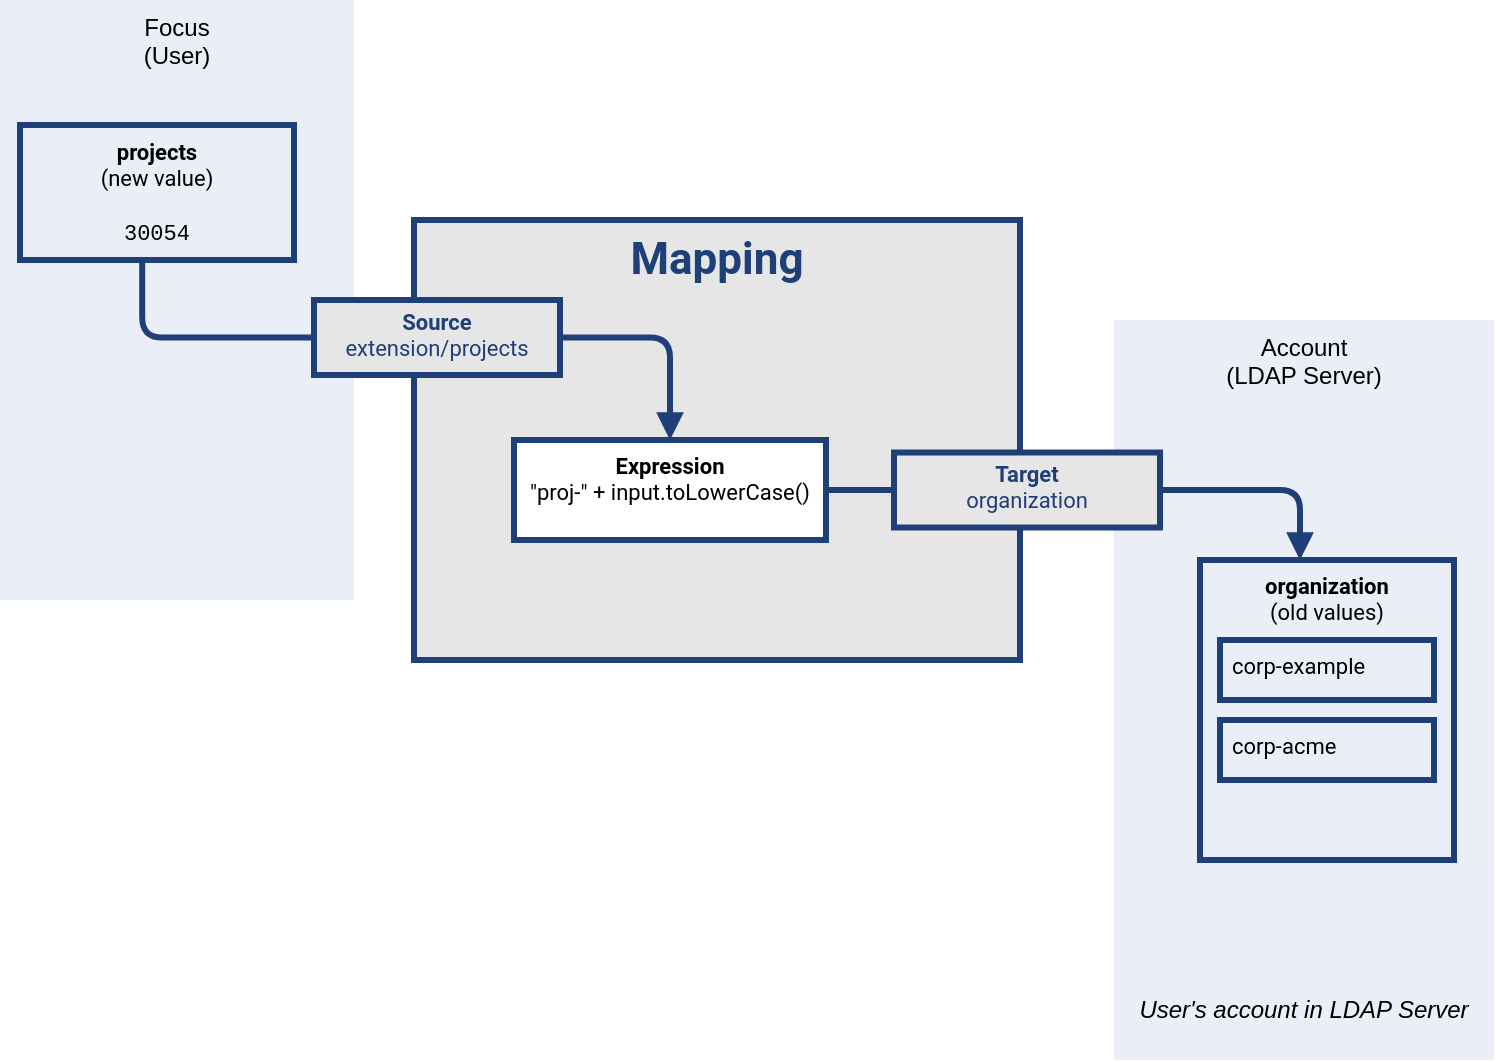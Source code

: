 <mxfile version="15.8.7" type="device" pages="4"><diagram id="LAI3oV1pym8gafn0couf" name="Page-1"><mxGraphModel dx="1356" dy="878" grid="1" gridSize="10" guides="1" tooltips="1" connect="1" arrows="1" fold="1" page="1" pageScale="1" pageWidth="827" pageHeight="1169" math="0" shadow="0"><root><mxCell id="0"/><mxCell id="1" parent="0"/><mxCell id="jD2ioqMdRHcqtq_YlgqR-1" value="Account&lt;br&gt;(LDAP Server)" style="rounded=0;whiteSpace=wrap;html=1;strokeWidth=2;perimeterSpacing=0;glass=0;strokeColor=none;fillColor=#EAEFF7;verticalAlign=top;" parent="1" vertex="1"><mxGeometry x="580" y="180" width="190" height="370" as="geometry"/></mxCell><mxCell id="jD2ioqMdRHcqtq_YlgqR-2" value="Focus&lt;br&gt;(User)" style="rounded=0;whiteSpace=wrap;html=1;strokeWidth=2;perimeterSpacing=0;glass=0;strokeColor=none;fillColor=#EAEFF7;verticalAlign=top;" parent="1" vertex="1"><mxGeometry x="23" y="20" width="177" height="300" as="geometry"/></mxCell><mxCell id="jD2ioqMdRHcqtq_YlgqR-3" value="&lt;font color=&quot;#1e3f78&quot; style=&quot;font-size: 22px&quot;&gt;Mapping&lt;/font&gt;" style="rounded=0;whiteSpace=wrap;html=1;strokeWidth=3;perimeterSpacing=0;glass=0;strokeColor=#1E3F78;fontFamily=Roboto;fontSource=https%3A%2F%2Ffonts.googleapis.com%2Fcss%3Ffamily%3DRoboto;fontColor=#FFFFFF;fontSize=11;fontStyle=1;spacing=2;verticalAlign=top;fillColor=#E6E6E6;" parent="1" vertex="1"><mxGeometry x="230" y="130" width="303" height="220" as="geometry"/></mxCell><mxCell id="jD2ioqMdRHcqtq_YlgqR-4" value="Expression&lt;br&gt;&lt;span style=&quot;font-weight: 400&quot;&gt;&quot;proj-&quot; + input.toLowerCase()&lt;/span&gt;" style="rounded=0;whiteSpace=wrap;html=1;strokeWidth=3;perimeterSpacing=0;glass=0;fontFamily=Roboto;fontSource=https%3A%2F%2Ffonts.googleapis.com%2Fcss%3Ffamily%3DRoboto;fontSize=11;fontStyle=1;spacing=2;strokeColor=#1E3F78;verticalAlign=top;" parent="1" vertex="1"><mxGeometry x="280" y="240" width="156" height="50" as="geometry"/></mxCell><mxCell id="jD2ioqMdRHcqtq_YlgqR-5" value="" style="edgeStyle=elbowEdgeStyle;elbow=horizontal;endArrow=block;html=1;fontFamily=Roboto;fontSource=https%3A%2F%2Ffonts.googleapis.com%2Fcss2%3Ffamily%3DRoboto%3Aital%2Cwght%401%2C300%26display%3Dswapp;fontSize=9;fontColor=#FFFFFF;strokeColor=#1E3F78;strokeWidth=3;endFill=1;exitX=1;exitY=0.5;exitDx=0;exitDy=0;entryX=0.5;entryY=0;entryDx=0;entryDy=0;" parent="1" source="jD2ioqMdRHcqtq_YlgqR-6" target="jD2ioqMdRHcqtq_YlgqR-4" edge="1"><mxGeometry width="50" height="50" relative="1" as="geometry"><mxPoint x="371" y="495.25" as="sourcePoint"/><mxPoint x="449.5" y="330.0" as="targetPoint"/><Array as="points"><mxPoint x="358" y="220"/></Array></mxGeometry></mxCell><mxCell id="jD2ioqMdRHcqtq_YlgqR-6" value="&lt;font color=&quot;#1e3f78&quot;&gt;Source&lt;br&gt;&lt;span style=&quot;font-weight: 400&quot;&gt;extension/projects&lt;/span&gt;&lt;br&gt;&lt;/font&gt;" style="rounded=0;whiteSpace=wrap;html=1;strokeWidth=3;perimeterSpacing=0;glass=0;strokeColor=#1E3F78;fontFamily=Roboto;fontSource=https%3A%2F%2Ffonts.googleapis.com%2Fcss%3Ffamily%3DRoboto;fontColor=#FFFFFF;fontSize=11;fontStyle=1;spacing=0;verticalAlign=top;fillColor=#E6E6E6;" parent="1" vertex="1"><mxGeometry x="180" y="170" width="123" height="37.5" as="geometry"/></mxCell><mxCell id="jD2ioqMdRHcqtq_YlgqR-8" value="&lt;font color=&quot;#1e3f78&quot;&gt;Target&lt;br&gt;&lt;span style=&quot;font-weight: 400&quot;&gt;organization&lt;/span&gt;&lt;br&gt;&lt;/font&gt;" style="rounded=0;whiteSpace=wrap;html=1;strokeWidth=3;perimeterSpacing=0;glass=0;strokeColor=#1E3F78;fontFamily=Roboto;fontSource=https%3A%2F%2Ffonts.googleapis.com%2Fcss%3Ffamily%3DRoboto;fontColor=#FFFFFF;fontSize=11;fontStyle=1;spacing=0;verticalAlign=top;fillColor=#E6E6E6;" parent="1" vertex="1"><mxGeometry x="470" y="246.25" width="133" height="37.5" as="geometry"/></mxCell><mxCell id="jD2ioqMdRHcqtq_YlgqR-9" value="" style="endArrow=none;html=1;strokeWidth=3;strokeColor=#1E3F78;rounded=0;fontFamily=Courier New;fontSize=14;fontColor=#000000;exitX=0;exitY=0.5;exitDx=0;exitDy=0;entryX=1;entryY=0.5;entryDx=0;entryDy=0;edgeStyle=elbowEdgeStyle;elbow=vertical;endSize=6;jumpSize=6;" parent="1" source="jD2ioqMdRHcqtq_YlgqR-8" target="jD2ioqMdRHcqtq_YlgqR-4" edge="1"><mxGeometry width="50" height="50" relative="1" as="geometry"><mxPoint x="323" y="267.5" as="sourcePoint"/><mxPoint x="513.0" y="252.5" as="targetPoint"/></mxGeometry></mxCell><mxCell id="jD2ioqMdRHcqtq_YlgqR-10" value="" style="endArrow=none;html=1;strokeWidth=3;strokeColor=#1E3F78;rounded=1;fontFamily=Roboto;fontSource=https%3A%2F%2Ffonts.googleapis.com%2Fcss%3Ffamily%3DRoboto;fontSize=11;fontColor=#000000;endSize=6;elbow=vertical;jumpSize=6;entryX=0;entryY=0.5;entryDx=0;entryDy=0;exitX=0.446;exitY=0.998;exitDx=0;exitDy=0;exitPerimeter=0;edgeStyle=orthogonalEdgeStyle;" parent="1" source="jD2ioqMdRHcqtq_YlgqR-17" target="jD2ioqMdRHcqtq_YlgqR-6" edge="1"><mxGeometry width="50" height="50" relative="1" as="geometry"><mxPoint x="63" y="189" as="sourcePoint"/><mxPoint x="513" y="360" as="targetPoint"/></mxGeometry></mxCell><mxCell id="jD2ioqMdRHcqtq_YlgqR-11" value="" style="edgeStyle=elbowEdgeStyle;elbow=vertical;endArrow=block;html=1;fontFamily=Roboto;fontSource=https%3A%2F%2Ffonts.googleapis.com%2Fcss2%3Ffamily%3DRoboto%3Aital%2Cwght%401%2C300%26display%3Dswapp;fontSize=9;fontColor=#FFFFFF;strokeColor=#1E3F78;strokeWidth=3;endFill=1;rounded=1;endSize=6;jumpSize=6;exitX=1;exitY=0.5;exitDx=0;exitDy=0;" parent="1" source="jD2ioqMdRHcqtq_YlgqR-8" target="jD2ioqMdRHcqtq_YlgqR-12" edge="1"><mxGeometry width="50" height="50" relative="1" as="geometry"><mxPoint x="725" y="262.5" as="sourcePoint"/><mxPoint x="725" y="265" as="targetPoint"/><Array as="points"><mxPoint x="673" y="265"/></Array></mxGeometry></mxCell><mxCell id="jD2ioqMdRHcqtq_YlgqR-12" value="organization&lt;br&gt;&lt;span style=&quot;font-weight: normal&quot;&gt;(old values)&lt;/span&gt;" style="rounded=0;whiteSpace=wrap;html=1;strokeWidth=3;perimeterSpacing=0;glass=0;fontFamily=Roboto;fontSource=https%3A%2F%2Ffonts.googleapis.com%2Fcss%3Ffamily%3DRoboto;fontSize=11;fontStyle=1;spacing=2;strokeColor=#1E3F78;verticalAlign=top;fillColor=#EAEFF7;" parent="1" vertex="1"><mxGeometry x="623" y="300" width="127" height="150" as="geometry"/></mxCell><mxCell id="jD2ioqMdRHcqtq_YlgqR-13" value="&lt;i&gt;User's account in LDAP Server&lt;/i&gt;" style="text;html=1;strokeColor=none;fillColor=none;align=center;verticalAlign=middle;whiteSpace=wrap;rounded=0;" parent="1" vertex="1"><mxGeometry x="590" y="510" width="170" height="30" as="geometry"/></mxCell><mxCell id="jD2ioqMdRHcqtq_YlgqR-14" value="&lt;div&gt;&lt;span style=&quot;font-weight: 400&quot;&gt;corp-example&lt;/span&gt;&lt;br&gt;&lt;/div&gt;" style="rounded=0;whiteSpace=wrap;html=1;strokeWidth=3;perimeterSpacing=0;glass=0;fontFamily=Roboto;fontSource=https%3A%2F%2Ffonts.googleapis.com%2Fcss%3Ffamily%3DRoboto;fontSize=11;fontStyle=1;spacing=2;strokeColor=#1E3F78;verticalAlign=top;fillColor=#EAEFF7;align=left;spacingLeft=4;" parent="1" vertex="1"><mxGeometry x="633" y="340" width="107" height="30" as="geometry"/></mxCell><mxCell id="jD2ioqMdRHcqtq_YlgqR-17" value="projects&lt;br&gt;&lt;span style=&quot;font-weight: normal&quot;&gt;(new value)&lt;br&gt;&lt;br&gt;&lt;/span&gt;&lt;span style=&quot;font-weight: normal&quot;&gt;&lt;font face=&quot;Courier New&quot;&gt;30054&lt;/font&gt;&lt;br&gt;&lt;/span&gt;" style="rounded=0;whiteSpace=wrap;html=1;strokeWidth=3;perimeterSpacing=0;glass=0;fontFamily=Roboto;fontSource=https%3A%2F%2Ffonts.googleapis.com%2Fcss%3Ffamily%3DRoboto;fontSize=11;fontStyle=1;spacing=2;strokeColor=#1E3F78;verticalAlign=top;fillColor=#EAEFF7;" parent="1" vertex="1"><mxGeometry x="33" y="82.5" width="137" height="67.5" as="geometry"/></mxCell><mxCell id="COUfs4zwJHk2EWp2qZ3p-1" value="&lt;div&gt;&lt;span style=&quot;font-weight: 400&quot;&gt;corp-acme&lt;/span&gt;&lt;br&gt;&lt;/div&gt;" style="rounded=0;whiteSpace=wrap;html=1;strokeWidth=3;perimeterSpacing=0;glass=0;fontFamily=Roboto;fontSource=https%3A%2F%2Ffonts.googleapis.com%2Fcss%3Ffamily%3DRoboto;fontSize=11;fontStyle=1;spacing=2;strokeColor=#1E3F78;verticalAlign=top;fillColor=#EAEFF7;align=left;spacingLeft=4;" vertex="1" parent="1"><mxGeometry x="633" y="380" width="107" height="30" as="geometry"/></mxCell></root></mxGraphModel></diagram><diagram id="g1T0D24_jya48UA5TT0H" name="Page-2"><mxGraphModel dx="775" dy="502" grid="1" gridSize="10" guides="1" tooltips="1" connect="1" arrows="1" fold="1" page="1" pageScale="1" pageWidth="827" pageHeight="1169" math="0" shadow="0"><root><mxCell id="RSPG9wa595xy3ZuxtiM9-0"/><mxCell id="RSPG9wa595xy3ZuxtiM9-1" parent="RSPG9wa595xy3ZuxtiM9-0"/><mxCell id="dZfOndk1gBTzhxzctHPN-0" value="Focus&lt;br&gt;(User)" style="rounded=0;whiteSpace=wrap;html=1;strokeWidth=2;perimeterSpacing=0;glass=0;strokeColor=none;fillColor=#EAEFF7;verticalAlign=top;" vertex="1" parent="RSPG9wa595xy3ZuxtiM9-1"><mxGeometry x="553" y="180" width="250" height="290" as="geometry"/></mxCell><mxCell id="dZfOndk1gBTzhxzctHPN-1" value="Projection&lt;br&gt;(Account)" style="rounded=0;whiteSpace=wrap;html=1;strokeWidth=2;perimeterSpacing=0;glass=0;strokeColor=none;fillColor=#EAEFF7;verticalAlign=top;" vertex="1" parent="RSPG9wa595xy3ZuxtiM9-1"><mxGeometry x="23" y="20" width="100" height="300" as="geometry"/></mxCell><mxCell id="dZfOndk1gBTzhxzctHPN-2" value="&lt;font color=&quot;#1e3f78&quot; style=&quot;font-size: 22px&quot;&gt;Mapping&lt;/font&gt;" style="rounded=0;whiteSpace=wrap;html=1;strokeWidth=3;perimeterSpacing=0;glass=0;strokeColor=#1E3F78;fontFamily=Roboto;fontSource=https%3A%2F%2Ffonts.googleapis.com%2Fcss%3Ffamily%3DRoboto;fontColor=#FFFFFF;fontSize=11;fontStyle=1;spacing=2;verticalAlign=top;fillColor=#E6E6E6;" vertex="1" parent="RSPG9wa595xy3ZuxtiM9-1"><mxGeometry x="143" y="130" width="390" height="220" as="geometry"/></mxCell><mxCell id="dZfOndk1gBTzhxzctHPN-3" value="Expression&lt;br&gt;&lt;span style=&quot;font-weight: normal&quot;&gt;assignmentTargetSearch&lt;/span&gt;" style="rounded=0;whiteSpace=wrap;html=1;strokeWidth=3;perimeterSpacing=0;glass=0;fontFamily=Roboto;fontSource=https%3A%2F%2Ffonts.googleapis.com%2Fcss%3Ffamily%3DRoboto;fontSize=11;fontStyle=1;spacing=2;strokeColor=#1E3F78;verticalAlign=top;" vertex="1" parent="RSPG9wa595xy3ZuxtiM9-1"><mxGeometry x="173" y="240" width="156" height="50" as="geometry"/></mxCell><mxCell id="dZfOndk1gBTzhxzctHPN-4" value="" style="edgeStyle=elbowEdgeStyle;elbow=horizontal;endArrow=block;html=1;fontFamily=Roboto;fontSource=https%3A%2F%2Ffonts.googleapis.com%2Fcss2%3Ffamily%3DRoboto%3Aital%2Cwght%401%2C300%26display%3Dswapp;fontSize=9;fontColor=#FFFFFF;strokeColor=#1E3F78;strokeWidth=3;endFill=1;exitX=1;exitY=0.5;exitDx=0;exitDy=0;" edge="1" parent="RSPG9wa595xy3ZuxtiM9-1" source="dZfOndk1gBTzhxzctHPN-5" target="dZfOndk1gBTzhxzctHPN-3"><mxGeometry width="50" height="50" relative="1" as="geometry"><mxPoint x="371" y="495.25" as="sourcePoint"/><mxPoint x="449.5" y="330.0" as="targetPoint"/><Array as="points"><mxPoint x="256" y="220"/></Array></mxGeometry></mxCell><mxCell id="dZfOndk1gBTzhxzctHPN-5" value="&lt;font color=&quot;#1e3f78&quot;&gt;Source&lt;br&gt;&lt;span style=&quot;font-weight: 400&quot;&gt;attributes/jobCode&lt;/span&gt;&lt;br&gt;&lt;/font&gt;" style="rounded=0;whiteSpace=wrap;html=1;strokeWidth=3;perimeterSpacing=0;glass=0;strokeColor=#1E3F78;fontFamily=Roboto;fontSource=https%3A%2F%2Ffonts.googleapis.com%2Fcss%3Ffamily%3DRoboto;fontColor=#FFFFFF;fontSize=11;fontStyle=1;spacing=0;verticalAlign=top;fillColor=#E6E6E6;" vertex="1" parent="RSPG9wa595xy3ZuxtiM9-1"><mxGeometry x="97" y="170" width="120" height="37.5" as="geometry"/></mxCell><mxCell id="dZfOndk1gBTzhxzctHPN-6" value="&lt;font color=&quot;#1e3f78&quot;&gt;&lt;span style=&quot;font-weight: 400&quot;&gt;range&lt;/span&gt;&lt;/font&gt;" style="rounded=1;whiteSpace=wrap;html=1;strokeWidth=3;perimeterSpacing=0;glass=0;strokeColor=#1E3F78;fontFamily=Roboto;fontSource=https%3A%2F%2Ffonts.googleapis.com%2Fcss%3Ffamily%3DRoboto;fontColor=#FFFFFF;fontSize=11;fontStyle=1;spacing=2;verticalAlign=bottom;fillColor=#E6E6E6;dashed=1;dashPattern=1 1;arcSize=9;" vertex="1" parent="RSPG9wa595xy3ZuxtiM9-1"><mxGeometry x="430" y="230" width="153" height="100" as="geometry"/></mxCell><mxCell id="dZfOndk1gBTzhxzctHPN-7" value="&lt;font color=&quot;#1e3f78&quot;&gt;Target&lt;br&gt;&lt;span style=&quot;font-weight: 400&quot;&gt;assignment&lt;/span&gt;&lt;br&gt;&lt;/font&gt;" style="rounded=0;whiteSpace=wrap;html=1;strokeWidth=3;perimeterSpacing=0;glass=0;strokeColor=#1E3F78;fontFamily=Roboto;fontSource=https%3A%2F%2Ffonts.googleapis.com%2Fcss%3Ffamily%3DRoboto;fontColor=#FFFFFF;fontSize=11;fontStyle=1;spacing=0;verticalAlign=top;fillColor=#E6E6E6;" vertex="1" parent="RSPG9wa595xy3ZuxtiM9-1"><mxGeometry x="410" y="246.25" width="193" height="37.5" as="geometry"/></mxCell><mxCell id="dZfOndk1gBTzhxzctHPN-8" value="" style="endArrow=none;html=1;strokeWidth=3;strokeColor=#1E3F78;rounded=0;fontFamily=Courier New;fontSize=14;fontColor=#000000;exitX=0;exitY=0.5;exitDx=0;exitDy=0;entryX=1;entryY=0.5;entryDx=0;entryDy=0;edgeStyle=elbowEdgeStyle;elbow=vertical;endSize=6;jumpSize=6;" edge="1" parent="RSPG9wa595xy3ZuxtiM9-1" source="dZfOndk1gBTzhxzctHPN-7" target="dZfOndk1gBTzhxzctHPN-3"><mxGeometry width="50" height="50" relative="1" as="geometry"><mxPoint x="323" y="267.5" as="sourcePoint"/><mxPoint x="513.0" y="252.5" as="targetPoint"/></mxGeometry></mxCell><mxCell id="dZfOndk1gBTzhxzctHPN-9" value="" style="endArrow=none;html=1;strokeWidth=3;strokeColor=#1E3F78;rounded=1;fontFamily=Roboto;fontSource=https%3A%2F%2Ffonts.googleapis.com%2Fcss%3Ffamily%3DRoboto;fontSize=11;fontColor=#000000;endSize=6;elbow=vertical;jumpSize=6;entryX=0;entryY=0.5;entryDx=0;entryDy=0;exitX=0.446;exitY=0.998;exitDx=0;exitDy=0;exitPerimeter=0;edgeStyle=orthogonalEdgeStyle;" edge="1" parent="RSPG9wa595xy3ZuxtiM9-1" source="dZfOndk1gBTzhxzctHPN-16" target="dZfOndk1gBTzhxzctHPN-5"><mxGeometry width="50" height="50" relative="1" as="geometry"><mxPoint x="63" y="189" as="sourcePoint"/><mxPoint x="513" y="360" as="targetPoint"/></mxGeometry></mxCell><mxCell id="dZfOndk1gBTzhxzctHPN-10" value="" style="edgeStyle=elbowEdgeStyle;elbow=vertical;endArrow=block;html=1;fontFamily=Roboto;fontSource=https%3A%2F%2Ffonts.googleapis.com%2Fcss2%3Ffamily%3DRoboto%3Aital%2Cwght%401%2C300%26display%3Dswapp;fontSize=9;fontColor=#FFFFFF;strokeColor=#1E3F78;strokeWidth=3;endFill=1;rounded=1;endSize=6;jumpSize=6;exitX=1;exitY=0.5;exitDx=0;exitDy=0;" edge="1" parent="RSPG9wa595xy3ZuxtiM9-1" source="dZfOndk1gBTzhxzctHPN-7" target="dZfOndk1gBTzhxzctHPN-11"><mxGeometry width="50" height="50" relative="1" as="geometry"><mxPoint x="725" y="262.5" as="sourcePoint"/><mxPoint x="725" y="265" as="targetPoint"/><Array as="points"><mxPoint x="673" y="265"/></Array></mxGeometry></mxCell><mxCell id="dZfOndk1gBTzhxzctHPN-11" value="assignment&lt;br&gt;&lt;span style=&quot;font-weight: normal&quot;&gt;(old values)&lt;/span&gt;" style="rounded=0;whiteSpace=wrap;html=1;strokeWidth=3;perimeterSpacing=0;glass=0;fontFamily=Roboto;fontSource=https%3A%2F%2Ffonts.googleapis.com%2Fcss%3Ffamily%3DRoboto;fontSize=11;fontStyle=1;spacing=2;strokeColor=#1E3F78;verticalAlign=top;fillColor=#EAEFF7;" vertex="1" parent="RSPG9wa595xy3ZuxtiM9-1"><mxGeometry x="623" y="300" width="160" height="150" as="geometry"/></mxCell><mxCell id="dZfOndk1gBTzhxzctHPN-12" value="&lt;i&gt;User's record in HR system&lt;/i&gt;" style="text;html=1;strokeColor=none;fillColor=none;align=center;verticalAlign=middle;whiteSpace=wrap;rounded=0;" vertex="1" parent="RSPG9wa595xy3ZuxtiM9-1"><mxGeometry x="30.5" y="270" width="85" height="40" as="geometry"/></mxCell><mxCell id="dZfOndk1gBTzhxzctHPN-13" value="&lt;div&gt;&lt;span style=&quot;font-weight: 400&quot;&gt;target = Sales Assistant&lt;/span&gt;&lt;/div&gt;&lt;span style=&quot;font-weight: 400&quot;&gt;&lt;div&gt;&lt;span&gt;subtype = HR&lt;/span&gt;&lt;/div&gt;&lt;/span&gt;" style="rounded=0;whiteSpace=wrap;html=1;strokeWidth=3;perimeterSpacing=0;glass=0;fontFamily=Roboto;fontSource=https%3A%2F%2Ffonts.googleapis.com%2Fcss%3Ffamily%3DRoboto;fontSize=11;fontStyle=1;spacing=2;strokeColor=#1E3F78;verticalAlign=top;fillColor=#EAEFF7;align=left;spacingLeft=4;" vertex="1" parent="RSPG9wa595xy3ZuxtiM9-1"><mxGeometry x="633" y="340" width="140" height="40" as="geometry"/></mxCell><mxCell id="dZfOndk1gBTzhxzctHPN-14" value="&lt;div&gt;&lt;span style=&quot;font-weight: 400&quot;&gt;target = Business Analyst&lt;/span&gt;&lt;/div&gt;&lt;span style=&quot;font-weight: 400&quot;&gt;&lt;div&gt;&lt;span&gt;subtype = manual&lt;/span&gt;&lt;/div&gt;&lt;/span&gt;" style="rounded=0;whiteSpace=wrap;html=1;strokeWidth=3;perimeterSpacing=0;glass=0;fontFamily=Roboto;fontSource=https%3A%2F%2Ffonts.googleapis.com%2Fcss%3Ffamily%3DRoboto;fontSize=11;fontStyle=1;spacing=2;strokeColor=#1E3F78;verticalAlign=top;fillColor=#EAEFF7;align=left;spacingLeft=4;" vertex="1" parent="RSPG9wa595xy3ZuxtiM9-1"><mxGeometry x="633" y="390" width="140" height="40" as="geometry"/></mxCell><mxCell id="dZfOndk1gBTzhxzctHPN-15" value="&lt;span style=&quot;font-size: 11px&quot;&gt;subtype == &quot;HR&quot;&lt;/span&gt;" style="rounded=0;whiteSpace=wrap;html=1;dashed=1;dashPattern=1 1;fontFamily=Courier New;fontSize=14;fillColor=none;strokeColor=none;" vertex="1" parent="RSPG9wa595xy3ZuxtiM9-1"><mxGeometry x="454.5" y="290" width="104" height="20" as="geometry"/></mxCell><mxCell id="dZfOndk1gBTzhxzctHPN-16" value="jobCode&lt;br&gt;&lt;span style=&quot;font-weight: normal&quot;&gt;(new value)&lt;br&gt;&lt;br&gt;&lt;/span&gt;&lt;span style=&quot;font-weight: normal&quot;&gt;&lt;font face=&quot;Courier New&quot;&gt;30054&lt;/font&gt;&lt;br&gt;&lt;/span&gt;" style="rounded=0;whiteSpace=wrap;html=1;strokeWidth=3;perimeterSpacing=0;glass=0;fontFamily=Roboto;fontSource=https%3A%2F%2Ffonts.googleapis.com%2Fcss%3Ffamily%3DRoboto;fontSize=11;fontStyle=1;spacing=2;strokeColor=#1E3F78;verticalAlign=top;fillColor=#EAEFF7;" vertex="1" parent="RSPG9wa595xy3ZuxtiM9-1"><mxGeometry x="33" y="82.5" width="80" height="67.5" as="geometry"/></mxCell><mxCell id="dZfOndk1gBTzhxzctHPN-17" value="&lt;div style=&quot;text-align: left&quot;&gt;&lt;span&gt;target = Sales Manager&lt;/span&gt;&lt;/div&gt;&lt;div style=&quot;text-align: left&quot;&gt;&lt;span&gt;subtype = HR&lt;/span&gt;&lt;/div&gt;" style="shape=callout;whiteSpace=wrap;html=1;perimeter=calloutPerimeter;dashed=1;dashPattern=1 1;fillColor=#EAEFF7;position2=0.5;" vertex="1" parent="RSPG9wa595xy3ZuxtiM9-1"><mxGeometry x="280" y="180" width="140" height="80" as="geometry"/></mxCell></root></mxGraphModel></diagram><diagram id="3mbcp3HhzcRKiReU3a5F" name="Page-3"><mxGraphModel dx="775" dy="502" grid="1" gridSize="10" guides="1" tooltips="1" connect="1" arrows="1" fold="1" page="1" pageScale="1" pageWidth="827" pageHeight="1169" math="0" shadow="0"><root><mxCell id="ySLwrjB3KSGay8Jf8EG9-0"/><mxCell id="ySLwrjB3KSGay8Jf8EG9-1" parent="ySLwrjB3KSGay8Jf8EG9-0"/><mxCell id="d-OcIaRrGaaAXY9kXtw5-0" value="Focus&lt;br&gt;(User)" style="rounded=0;whiteSpace=wrap;html=1;strokeWidth=2;perimeterSpacing=0;glass=0;strokeColor=none;fillColor=#EAEFF7;verticalAlign=top;" vertex="1" parent="ySLwrjB3KSGay8Jf8EG9-1"><mxGeometry x="553" y="40" width="250" height="430" as="geometry"/></mxCell><mxCell id="d-OcIaRrGaaAXY9kXtw5-1" value="Projection&lt;br&gt;(Account)" style="rounded=0;whiteSpace=wrap;html=1;strokeWidth=2;perimeterSpacing=0;glass=0;strokeColor=none;fillColor=#EAEFF7;verticalAlign=top;" vertex="1" parent="ySLwrjB3KSGay8Jf8EG9-1"><mxGeometry x="23" y="20" width="100" height="300" as="geometry"/></mxCell><mxCell id="d-OcIaRrGaaAXY9kXtw5-2" value="&lt;font color=&quot;#1e3f78&quot; style=&quot;font-size: 22px&quot;&gt;Mapping&lt;/font&gt;" style="rounded=0;whiteSpace=wrap;html=1;strokeWidth=3;perimeterSpacing=0;glass=0;strokeColor=#1E3F78;fontFamily=Roboto;fontSource=https%3A%2F%2Ffonts.googleapis.com%2Fcss%3Ffamily%3DRoboto;fontColor=#FFFFFF;fontSize=11;fontStyle=1;spacing=2;verticalAlign=top;fillColor=#E6E6E6;" vertex="1" parent="ySLwrjB3KSGay8Jf8EG9-1"><mxGeometry x="143" y="130" width="390" height="220" as="geometry"/></mxCell><mxCell id="d-OcIaRrGaaAXY9kXtw5-3" value="Expression&lt;br&gt;&lt;span style=&quot;font-weight: normal&quot;&gt;assignmentTargetSearch&lt;/span&gt;" style="rounded=0;whiteSpace=wrap;html=1;strokeWidth=3;perimeterSpacing=0;glass=0;fontFamily=Roboto;fontSource=https%3A%2F%2Ffonts.googleapis.com%2Fcss%3Ffamily%3DRoboto;fontSize=11;fontStyle=1;spacing=2;strokeColor=#1E3F78;verticalAlign=top;" vertex="1" parent="ySLwrjB3KSGay8Jf8EG9-1"><mxGeometry x="173" y="240" width="156" height="50" as="geometry"/></mxCell><mxCell id="d-OcIaRrGaaAXY9kXtw5-4" value="" style="edgeStyle=elbowEdgeStyle;elbow=horizontal;endArrow=block;html=1;fontFamily=Roboto;fontSource=https%3A%2F%2Ffonts.googleapis.com%2Fcss2%3Ffamily%3DRoboto%3Aital%2Cwght%401%2C300%26display%3Dswapp;fontSize=9;fontColor=#FFFFFF;strokeColor=#1E3F78;strokeWidth=3;endFill=1;exitX=1;exitY=0.5;exitDx=0;exitDy=0;" edge="1" parent="ySLwrjB3KSGay8Jf8EG9-1" source="d-OcIaRrGaaAXY9kXtw5-5" target="d-OcIaRrGaaAXY9kXtw5-3"><mxGeometry width="50" height="50" relative="1" as="geometry"><mxPoint x="371" y="495.25" as="sourcePoint"/><mxPoint x="449.5" y="330.0" as="targetPoint"/><Array as="points"><mxPoint x="256" y="220"/></Array></mxGeometry></mxCell><mxCell id="d-OcIaRrGaaAXY9kXtw5-5" value="&lt;font color=&quot;#1e3f78&quot;&gt;Source&lt;br&gt;&lt;span style=&quot;font-weight: 400&quot;&gt;attributes/jobCode&lt;/span&gt;&lt;br&gt;&lt;/font&gt;" style="rounded=0;whiteSpace=wrap;html=1;strokeWidth=3;perimeterSpacing=0;glass=0;strokeColor=#1E3F78;fontFamily=Roboto;fontSource=https%3A%2F%2Ffonts.googleapis.com%2Fcss%3Ffamily%3DRoboto;fontColor=#FFFFFF;fontSize=11;fontStyle=1;spacing=0;verticalAlign=top;fillColor=#E6E6E6;" vertex="1" parent="ySLwrjB3KSGay8Jf8EG9-1"><mxGeometry x="97" y="170" width="120" height="37.5" as="geometry"/></mxCell><mxCell id="d-OcIaRrGaaAXY9kXtw5-6" value="&lt;font color=&quot;#1e3f78&quot;&gt;&lt;span style=&quot;font-weight: 400&quot;&gt;range&lt;/span&gt;&lt;/font&gt;" style="rounded=1;whiteSpace=wrap;html=1;strokeWidth=3;perimeterSpacing=0;glass=0;strokeColor=#1E3F78;fontFamily=Roboto;fontSource=https%3A%2F%2Ffonts.googleapis.com%2Fcss%3Ffamily%3DRoboto;fontColor=#FFFFFF;fontSize=11;fontStyle=1;spacing=2;verticalAlign=bottom;fillColor=#E6E6E6;dashed=1;dashPattern=1 1;arcSize=9;" vertex="1" parent="ySLwrjB3KSGay8Jf8EG9-1"><mxGeometry x="430" y="230" width="153" height="100" as="geometry"/></mxCell><mxCell id="d-OcIaRrGaaAXY9kXtw5-7" value="&lt;font color=&quot;#1e3f78&quot;&gt;Target&lt;br&gt;&lt;span style=&quot;font-weight: 400&quot;&gt;assignment&lt;/span&gt;&lt;br&gt;&lt;/font&gt;" style="rounded=0;whiteSpace=wrap;html=1;strokeWidth=3;perimeterSpacing=0;glass=0;strokeColor=#1E3F78;fontFamily=Roboto;fontSource=https%3A%2F%2Ffonts.googleapis.com%2Fcss%3Ffamily%3DRoboto;fontColor=#FFFFFF;fontSize=11;fontStyle=1;spacing=0;verticalAlign=top;fillColor=#E6E6E6;" vertex="1" parent="ySLwrjB3KSGay8Jf8EG9-1"><mxGeometry x="410" y="246.25" width="193" height="37.5" as="geometry"/></mxCell><mxCell id="d-OcIaRrGaaAXY9kXtw5-8" value="" style="endArrow=none;html=1;strokeWidth=3;strokeColor=#1E3F78;rounded=0;fontFamily=Courier New;fontSize=14;fontColor=#000000;exitX=0;exitY=0.5;exitDx=0;exitDy=0;entryX=1;entryY=0.5;entryDx=0;entryDy=0;edgeStyle=elbowEdgeStyle;elbow=vertical;endSize=6;jumpSize=6;" edge="1" parent="ySLwrjB3KSGay8Jf8EG9-1" source="d-OcIaRrGaaAXY9kXtw5-7" target="d-OcIaRrGaaAXY9kXtw5-3"><mxGeometry width="50" height="50" relative="1" as="geometry"><mxPoint x="323" y="267.5" as="sourcePoint"/><mxPoint x="513.0" y="252.5" as="targetPoint"/></mxGeometry></mxCell><mxCell id="d-OcIaRrGaaAXY9kXtw5-9" value="" style="endArrow=none;html=1;strokeWidth=3;strokeColor=#1E3F78;rounded=1;fontFamily=Roboto;fontSource=https%3A%2F%2Ffonts.googleapis.com%2Fcss%3Ffamily%3DRoboto;fontSize=11;fontColor=#000000;endSize=6;elbow=vertical;jumpSize=6;entryX=0;entryY=0.5;entryDx=0;entryDy=0;exitX=0.446;exitY=0.998;exitDx=0;exitDy=0;exitPerimeter=0;edgeStyle=orthogonalEdgeStyle;" edge="1" parent="ySLwrjB3KSGay8Jf8EG9-1" source="d-OcIaRrGaaAXY9kXtw5-16" target="d-OcIaRrGaaAXY9kXtw5-5"><mxGeometry width="50" height="50" relative="1" as="geometry"><mxPoint x="63" y="189" as="sourcePoint"/><mxPoint x="513" y="360" as="targetPoint"/></mxGeometry></mxCell><mxCell id="d-OcIaRrGaaAXY9kXtw5-10" value="" style="edgeStyle=elbowEdgeStyle;elbow=vertical;endArrow=block;html=1;fontFamily=Roboto;fontSource=https%3A%2F%2Ffonts.googleapis.com%2Fcss2%3Ffamily%3DRoboto%3Aital%2Cwght%401%2C300%26display%3Dswapp;fontSize=9;fontColor=#FFFFFF;strokeColor=#1E3F78;strokeWidth=3;endFill=1;rounded=1;endSize=6;jumpSize=6;exitX=1;exitY=0.5;exitDx=0;exitDy=0;" edge="1" parent="ySLwrjB3KSGay8Jf8EG9-1" source="d-OcIaRrGaaAXY9kXtw5-7" target="d-OcIaRrGaaAXY9kXtw5-11"><mxGeometry width="50" height="50" relative="1" as="geometry"><mxPoint x="725" y="262.5" as="sourcePoint"/><mxPoint x="725" y="265" as="targetPoint"/><Array as="points"><mxPoint x="673" y="265"/></Array></mxGeometry></mxCell><mxCell id="d-OcIaRrGaaAXY9kXtw5-11" value="assignment&lt;br&gt;&lt;span style=&quot;font-weight: normal&quot;&gt;(old values)&lt;/span&gt;" style="rounded=0;whiteSpace=wrap;html=1;strokeWidth=3;perimeterSpacing=0;glass=0;fontFamily=Roboto;fontSource=https%3A%2F%2Ffonts.googleapis.com%2Fcss%3Ffamily%3DRoboto;fontSize=11;fontStyle=1;spacing=2;strokeColor=#1E3F78;verticalAlign=top;fillColor=#EAEFF7;" vertex="1" parent="ySLwrjB3KSGay8Jf8EG9-1"><mxGeometry x="623" y="300" width="160" height="150" as="geometry"/></mxCell><mxCell id="d-OcIaRrGaaAXY9kXtw5-12" value="&lt;i&gt;User's record in HR system&lt;/i&gt;" style="text;html=1;strokeColor=none;fillColor=none;align=center;verticalAlign=middle;whiteSpace=wrap;rounded=0;" vertex="1" parent="ySLwrjB3KSGay8Jf8EG9-1"><mxGeometry x="30.5" y="270" width="85" height="40" as="geometry"/></mxCell><mxCell id="d-OcIaRrGaaAXY9kXtw5-13" value="&lt;div&gt;&lt;span style=&quot;font-weight: 400&quot;&gt;target = Sales Assistant&lt;/span&gt;&lt;/div&gt;&lt;span style=&quot;font-weight: 400&quot;&gt;&lt;div&gt;&lt;span&gt;subtype = HR&lt;/span&gt;&lt;/div&gt;&lt;/span&gt;" style="rounded=0;whiteSpace=wrap;html=1;strokeWidth=3;perimeterSpacing=0;glass=0;fontFamily=Roboto;fontSource=https%3A%2F%2Ffonts.googleapis.com%2Fcss%3Ffamily%3DRoboto;fontSize=11;fontStyle=1;spacing=2;strokeColor=#1E3F78;verticalAlign=top;fillColor=#EAEFF7;align=left;spacingLeft=4;" vertex="1" parent="ySLwrjB3KSGay8Jf8EG9-1"><mxGeometry x="633" y="340" width="140" height="40" as="geometry"/></mxCell><mxCell id="d-OcIaRrGaaAXY9kXtw5-14" value="&lt;div&gt;&lt;span style=&quot;font-weight: 400&quot;&gt;target = Business Analyst&lt;/span&gt;&lt;/div&gt;&lt;span style=&quot;font-weight: 400&quot;&gt;&lt;div&gt;&lt;span&gt;subtype = manual&lt;/span&gt;&lt;/div&gt;&lt;/span&gt;" style="rounded=0;whiteSpace=wrap;html=1;strokeWidth=3;perimeterSpacing=0;glass=0;fontFamily=Roboto;fontSource=https%3A%2F%2Ffonts.googleapis.com%2Fcss%3Ffamily%3DRoboto;fontSize=11;fontStyle=1;spacing=2;strokeColor=#1E3F78;verticalAlign=top;fillColor=#EAEFF7;align=left;spacingLeft=4;" vertex="1" parent="ySLwrjB3KSGay8Jf8EG9-1"><mxGeometry x="633" y="390" width="140" height="40" as="geometry"/></mxCell><mxCell id="d-OcIaRrGaaAXY9kXtw5-15" value="&lt;span style=&quot;font-size: 11px&quot;&gt;subtype == &quot;HR&quot;&lt;/span&gt;" style="rounded=0;whiteSpace=wrap;html=1;dashed=1;dashPattern=1 1;fontFamily=Courier New;fontSize=14;fillColor=none;strokeColor=none;" vertex="1" parent="ySLwrjB3KSGay8Jf8EG9-1"><mxGeometry x="454.5" y="290" width="104" height="20" as="geometry"/></mxCell><mxCell id="d-OcIaRrGaaAXY9kXtw5-16" value="jobCode&lt;br&gt;&lt;span style=&quot;font-weight: normal&quot;&gt;(new value)&lt;br&gt;&lt;br&gt;&lt;/span&gt;&lt;span style=&quot;font-weight: normal&quot;&gt;&lt;font face=&quot;Courier New&quot;&gt;30054&lt;/font&gt;&lt;br&gt;&lt;/span&gt;" style="rounded=0;whiteSpace=wrap;html=1;strokeWidth=3;perimeterSpacing=0;glass=0;fontFamily=Roboto;fontSource=https%3A%2F%2Ffonts.googleapis.com%2Fcss%3Ffamily%3DRoboto;fontSize=11;fontStyle=1;spacing=2;strokeColor=#1E3F78;verticalAlign=top;fillColor=#EAEFF7;" vertex="1" parent="ySLwrjB3KSGay8Jf8EG9-1"><mxGeometry x="33" y="82.5" width="80" height="67.5" as="geometry"/></mxCell><mxCell id="d-OcIaRrGaaAXY9kXtw5-17" value="&lt;div style=&quot;text-align: left&quot;&gt;&lt;span&gt;target = Sales Manager&lt;/span&gt;&lt;/div&gt;&lt;div style=&quot;text-align: left&quot;&gt;&lt;span&gt;subtype = HR&lt;/span&gt;&lt;/div&gt;" style="shape=callout;whiteSpace=wrap;html=1;perimeter=calloutPerimeter;dashed=1;dashPattern=1 1;fillColor=#EAEFF7;position2=0.5;" vertex="1" parent="ySLwrjB3KSGay8Jf8EG9-1"><mxGeometry x="280" y="180" width="140" height="80" as="geometry"/></mxCell><mxCell id="d-OcIaRrGaaAXY9kXtw5-18" value="&lt;div style=&quot;text-align: left&quot;&gt;Delta&lt;/div&gt;" style="shape=callout;whiteSpace=wrap;html=1;perimeter=calloutPerimeter;dashed=1;dashPattern=1 1;fillColor=#EAEFF7;position2=0.24;size=30;position=0.24;verticalAlign=top;" vertex="1" parent="ySLwrjB3KSGay8Jf8EG9-1"><mxGeometry x="590" y="90" width="200" height="170" as="geometry"/></mxCell><mxCell id="d-OcIaRrGaaAXY9kXtw5-19" value="&lt;div&gt;&lt;span style=&quot;font-weight: 400&quot;&gt;target = Sales Assistant&lt;/span&gt;&lt;/div&gt;&lt;span style=&quot;font-weight: 400&quot;&gt;&lt;div&gt;&lt;span&gt;subtype = HR&lt;/span&gt;&lt;/div&gt;&lt;/span&gt;" style="rounded=0;whiteSpace=wrap;html=1;strokeWidth=1;perimeterSpacing=0;glass=0;fontFamily=Roboto;fontSource=https%3A%2F%2Ffonts.googleapis.com%2Fcss%3Ffamily%3DRoboto;fontSize=11;fontStyle=1;spacing=2;strokeColor=#1E3F78;verticalAlign=top;fillColor=#EAEFF7;align=left;spacingLeft=4;" vertex="1" parent="ySLwrjB3KSGay8Jf8EG9-1"><mxGeometry x="643" y="170" width="140" height="40" as="geometry"/></mxCell><mxCell id="d-OcIaRrGaaAXY9kXtw5-20" value="&lt;div&gt;&lt;span style=&quot;font-weight: 400&quot;&gt;target = Sales Manager&lt;/span&gt;&lt;/div&gt;&lt;span style=&quot;font-weight: 400&quot;&gt;&lt;div&gt;&lt;span&gt;subtype = HR&lt;/span&gt;&lt;/div&gt;&lt;/span&gt;" style="rounded=0;whiteSpace=wrap;html=1;strokeWidth=1;perimeterSpacing=0;glass=0;fontFamily=Roboto;fontSource=https%3A%2F%2Ffonts.googleapis.com%2Fcss%3Ffamily%3DRoboto;fontSize=11;fontStyle=1;spacing=2;strokeColor=#1E3F78;verticalAlign=top;fillColor=#EAEFF7;align=left;spacingLeft=4;" vertex="1" parent="ySLwrjB3KSGay8Jf8EG9-1"><mxGeometry x="643" y="120" width="140" height="40" as="geometry"/></mxCell><mxCell id="d-OcIaRrGaaAXY9kXtw5-23" value="" style="shape=cross;whiteSpace=wrap;html=1;fillColor=#37B34A;" vertex="1" parent="ySLwrjB3KSGay8Jf8EG9-1"><mxGeometry x="596.5" y="122.5" width="40" height="35" as="geometry"/></mxCell><mxCell id="d-OcIaRrGaaAXY9kXtw5-24" value="" style="rounded=0;whiteSpace=wrap;html=1;fillColor=#F05A28;" vertex="1" parent="ySLwrjB3KSGay8Jf8EG9-1"><mxGeometry x="601.5" y="185" width="30" height="10" as="geometry"/></mxCell></root></mxGraphModel></diagram><diagram id="cwU31IWj4bSjeC2TDCLY" name="Page-4"><mxGraphModel dx="935" dy="606" grid="1" gridSize="10" guides="1" tooltips="1" connect="1" arrows="1" fold="1" page="1" pageScale="1" pageWidth="827" pageHeight="1169" math="0" shadow="0"><root><mxCell id="XRPon0d9ZaM21O7XMetn-0"/><mxCell id="XRPon0d9ZaM21O7XMetn-1" parent="XRPon0d9ZaM21O7XMetn-0"/><mxCell id="XRPon0d9ZaM21O7XMetn-2" value="Focus&lt;br&gt;(User)" style="rounded=0;whiteSpace=wrap;html=1;strokeWidth=2;perimeterSpacing=0;glass=0;strokeColor=none;fillColor=#EAEFF7;verticalAlign=top;" vertex="1" parent="XRPon0d9ZaM21O7XMetn-1"><mxGeometry x="553" y="40" width="250" height="430" as="geometry"/></mxCell><mxCell id="XRPon0d9ZaM21O7XMetn-3" value="Projection&lt;br&gt;(Account)" style="rounded=0;whiteSpace=wrap;html=1;strokeWidth=2;perimeterSpacing=0;glass=0;strokeColor=none;fillColor=#EAEFF7;verticalAlign=top;" vertex="1" parent="XRPon0d9ZaM21O7XMetn-1"><mxGeometry x="23" y="20" width="100" height="300" as="geometry"/></mxCell><mxCell id="XRPon0d9ZaM21O7XMetn-4" value="&lt;font color=&quot;#1e3f78&quot; style=&quot;font-size: 22px&quot;&gt;Mapping&lt;/font&gt;" style="rounded=0;whiteSpace=wrap;html=1;strokeWidth=3;perimeterSpacing=0;glass=0;strokeColor=#1E3F78;fontFamily=Roboto;fontSource=https%3A%2F%2Ffonts.googleapis.com%2Fcss%3Ffamily%3DRoboto;fontColor=#FFFFFF;fontSize=11;fontStyle=1;spacing=2;verticalAlign=top;fillColor=#E6E6E6;" vertex="1" parent="XRPon0d9ZaM21O7XMetn-1"><mxGeometry x="143" y="130" width="390" height="220" as="geometry"/></mxCell><mxCell id="XRPon0d9ZaM21O7XMetn-5" value="Expression&lt;br&gt;&lt;span style=&quot;font-weight: normal&quot;&gt;assignmentTargetSearch&lt;/span&gt;" style="rounded=0;whiteSpace=wrap;html=1;strokeWidth=3;perimeterSpacing=0;glass=0;fontFamily=Roboto;fontSource=https%3A%2F%2Ffonts.googleapis.com%2Fcss%3Ffamily%3DRoboto;fontSize=11;fontStyle=1;spacing=2;strokeColor=#1E3F78;verticalAlign=top;" vertex="1" parent="XRPon0d9ZaM21O7XMetn-1"><mxGeometry x="173" y="240" width="156" height="50" as="geometry"/></mxCell><mxCell id="XRPon0d9ZaM21O7XMetn-6" value="" style="edgeStyle=elbowEdgeStyle;elbow=horizontal;endArrow=block;html=1;fontFamily=Roboto;fontSource=https%3A%2F%2Ffonts.googleapis.com%2Fcss2%3Ffamily%3DRoboto%3Aital%2Cwght%401%2C300%26display%3Dswapp;fontSize=9;fontColor=#FFFFFF;strokeColor=#1E3F78;strokeWidth=3;endFill=1;exitX=1;exitY=0.5;exitDx=0;exitDy=0;" edge="1" parent="XRPon0d9ZaM21O7XMetn-1" source="XRPon0d9ZaM21O7XMetn-7" target="XRPon0d9ZaM21O7XMetn-5"><mxGeometry width="50" height="50" relative="1" as="geometry"><mxPoint x="371" y="495.25" as="sourcePoint"/><mxPoint x="449.5" y="330.0" as="targetPoint"/><Array as="points"><mxPoint x="256" y="220"/></Array></mxGeometry></mxCell><mxCell id="XRPon0d9ZaM21O7XMetn-7" value="&lt;font color=&quot;#1e3f78&quot;&gt;Source&lt;br&gt;&lt;span style=&quot;font-weight: 400&quot;&gt;attributes/jobCode&lt;/span&gt;&lt;br&gt;&lt;/font&gt;" style="rounded=0;whiteSpace=wrap;html=1;strokeWidth=3;perimeterSpacing=0;glass=0;strokeColor=#1E3F78;fontFamily=Roboto;fontSource=https%3A%2F%2Ffonts.googleapis.com%2Fcss%3Ffamily%3DRoboto;fontColor=#FFFFFF;fontSize=11;fontStyle=1;spacing=0;verticalAlign=top;fillColor=#E6E6E6;" vertex="1" parent="XRPon0d9ZaM21O7XMetn-1"><mxGeometry x="97" y="170" width="120" height="37.5" as="geometry"/></mxCell><mxCell id="XRPon0d9ZaM21O7XMetn-8" value="&lt;font color=&quot;#1e3f78&quot;&gt;&lt;span style=&quot;font-weight: 400&quot;&gt;range&lt;/span&gt;&lt;/font&gt;" style="rounded=1;whiteSpace=wrap;html=1;strokeWidth=3;perimeterSpacing=0;glass=0;strokeColor=#1E3F78;fontFamily=Roboto;fontSource=https%3A%2F%2Ffonts.googleapis.com%2Fcss%3Ffamily%3DRoboto;fontColor=#FFFFFF;fontSize=11;fontStyle=1;spacing=2;verticalAlign=bottom;fillColor=#E6E6E6;dashed=1;dashPattern=1 1;arcSize=9;" vertex="1" parent="XRPon0d9ZaM21O7XMetn-1"><mxGeometry x="430" y="230" width="153" height="100" as="geometry"/></mxCell><mxCell id="XRPon0d9ZaM21O7XMetn-9" value="&lt;font color=&quot;#1e3f78&quot;&gt;Target&lt;br&gt;&lt;span style=&quot;font-weight: 400&quot;&gt;assignment&lt;/span&gt;&lt;br&gt;&lt;/font&gt;" style="rounded=0;whiteSpace=wrap;html=1;strokeWidth=3;perimeterSpacing=0;glass=0;strokeColor=#1E3F78;fontFamily=Roboto;fontSource=https%3A%2F%2Ffonts.googleapis.com%2Fcss%3Ffamily%3DRoboto;fontColor=#FFFFFF;fontSize=11;fontStyle=1;spacing=0;verticalAlign=top;fillColor=#E6E6E6;" vertex="1" parent="XRPon0d9ZaM21O7XMetn-1"><mxGeometry x="410" y="246.25" width="193" height="37.5" as="geometry"/></mxCell><mxCell id="XRPon0d9ZaM21O7XMetn-10" value="" style="endArrow=none;html=1;strokeWidth=3;strokeColor=#1E3F78;rounded=0;fontFamily=Courier New;fontSize=14;fontColor=#000000;exitX=0;exitY=0.5;exitDx=0;exitDy=0;entryX=1;entryY=0.5;entryDx=0;entryDy=0;edgeStyle=elbowEdgeStyle;elbow=vertical;endSize=6;jumpSize=6;" edge="1" parent="XRPon0d9ZaM21O7XMetn-1" source="XRPon0d9ZaM21O7XMetn-9" target="XRPon0d9ZaM21O7XMetn-5"><mxGeometry width="50" height="50" relative="1" as="geometry"><mxPoint x="323" y="267.5" as="sourcePoint"/><mxPoint x="513.0" y="252.5" as="targetPoint"/></mxGeometry></mxCell><mxCell id="XRPon0d9ZaM21O7XMetn-11" value="" style="endArrow=none;html=1;strokeWidth=3;strokeColor=#1E3F78;rounded=1;fontFamily=Roboto;fontSource=https%3A%2F%2Ffonts.googleapis.com%2Fcss%3Ffamily%3DRoboto;fontSize=11;fontColor=#000000;endSize=6;elbow=vertical;jumpSize=6;entryX=0;entryY=0.5;entryDx=0;entryDy=0;exitX=0.446;exitY=0.998;exitDx=0;exitDy=0;exitPerimeter=0;edgeStyle=orthogonalEdgeStyle;" edge="1" parent="XRPon0d9ZaM21O7XMetn-1" source="XRPon0d9ZaM21O7XMetn-18" target="XRPon0d9ZaM21O7XMetn-7"><mxGeometry width="50" height="50" relative="1" as="geometry"><mxPoint x="63" y="189" as="sourcePoint"/><mxPoint x="513" y="360" as="targetPoint"/></mxGeometry></mxCell><mxCell id="XRPon0d9ZaM21O7XMetn-12" value="" style="edgeStyle=elbowEdgeStyle;elbow=vertical;endArrow=block;html=1;fontFamily=Roboto;fontSource=https%3A%2F%2Ffonts.googleapis.com%2Fcss2%3Ffamily%3DRoboto%3Aital%2Cwght%401%2C300%26display%3Dswapp;fontSize=9;fontColor=#FFFFFF;strokeColor=#1E3F78;strokeWidth=3;endFill=1;rounded=1;endSize=6;jumpSize=6;exitX=1;exitY=0.5;exitDx=0;exitDy=0;" edge="1" parent="XRPon0d9ZaM21O7XMetn-1" source="XRPon0d9ZaM21O7XMetn-9" target="XRPon0d9ZaM21O7XMetn-13"><mxGeometry width="50" height="50" relative="1" as="geometry"><mxPoint x="725" y="262.5" as="sourcePoint"/><mxPoint x="725" y="265" as="targetPoint"/><Array as="points"><mxPoint x="673" y="265"/></Array></mxGeometry></mxCell><mxCell id="XRPon0d9ZaM21O7XMetn-13" value="assignment&lt;br&gt;&lt;span style=&quot;font-weight: normal&quot;&gt;(new values)&lt;/span&gt;" style="rounded=0;whiteSpace=wrap;html=1;strokeWidth=3;perimeterSpacing=0;glass=0;fontFamily=Roboto;fontSource=https%3A%2F%2Ffonts.googleapis.com%2Fcss%3Ffamily%3DRoboto;fontSize=11;fontStyle=1;spacing=2;strokeColor=#1E3F78;verticalAlign=top;fillColor=#EAEFF7;" vertex="1" parent="XRPon0d9ZaM21O7XMetn-1"><mxGeometry x="623" y="300" width="160" height="150" as="geometry"/></mxCell><mxCell id="XRPon0d9ZaM21O7XMetn-14" value="&lt;i&gt;User's record in HR system&lt;/i&gt;" style="text;html=1;strokeColor=none;fillColor=none;align=center;verticalAlign=middle;whiteSpace=wrap;rounded=0;" vertex="1" parent="XRPon0d9ZaM21O7XMetn-1"><mxGeometry x="30.5" y="270" width="85" height="40" as="geometry"/></mxCell><mxCell id="XRPon0d9ZaM21O7XMetn-15" value="&lt;div&gt;&lt;span style=&quot;font-weight: 400&quot;&gt;target = Sales Manager&lt;/span&gt;&lt;/div&gt;&lt;span style=&quot;font-weight: 400&quot;&gt;&lt;div&gt;&lt;span&gt;subtype = HR&lt;/span&gt;&lt;/div&gt;&lt;/span&gt;" style="rounded=0;whiteSpace=wrap;html=1;strokeWidth=3;perimeterSpacing=0;glass=0;fontFamily=Roboto;fontSource=https%3A%2F%2Ffonts.googleapis.com%2Fcss%3Ffamily%3DRoboto;fontSize=11;fontStyle=1;spacing=2;strokeColor=#1E3F78;verticalAlign=top;fillColor=#EAEFF7;align=left;spacingLeft=4;" vertex="1" parent="XRPon0d9ZaM21O7XMetn-1"><mxGeometry x="633" y="340" width="140" height="40" as="geometry"/></mxCell><mxCell id="XRPon0d9ZaM21O7XMetn-16" value="&lt;div&gt;&lt;span style=&quot;font-weight: 400&quot;&gt;target = Business Analyst&lt;/span&gt;&lt;/div&gt;&lt;span style=&quot;font-weight: 400&quot;&gt;&lt;div&gt;&lt;span&gt;subtype = manual&lt;/span&gt;&lt;/div&gt;&lt;/span&gt;" style="rounded=0;whiteSpace=wrap;html=1;strokeWidth=3;perimeterSpacing=0;glass=0;fontFamily=Roboto;fontSource=https%3A%2F%2Ffonts.googleapis.com%2Fcss%3Ffamily%3DRoboto;fontSize=11;fontStyle=1;spacing=2;strokeColor=#1E3F78;verticalAlign=top;fillColor=#EAEFF7;align=left;spacingLeft=4;" vertex="1" parent="XRPon0d9ZaM21O7XMetn-1"><mxGeometry x="633" y="390" width="140" height="40" as="geometry"/></mxCell><mxCell id="XRPon0d9ZaM21O7XMetn-17" value="&lt;span style=&quot;font-size: 11px&quot;&gt;subtype == &quot;HR&quot;&lt;/span&gt;" style="rounded=0;whiteSpace=wrap;html=1;dashed=1;dashPattern=1 1;fontFamily=Courier New;fontSize=14;fillColor=none;strokeColor=none;" vertex="1" parent="XRPon0d9ZaM21O7XMetn-1"><mxGeometry x="454.5" y="290" width="104" height="20" as="geometry"/></mxCell><mxCell id="XRPon0d9ZaM21O7XMetn-18" value="jobCode&lt;br&gt;&lt;span style=&quot;font-weight: normal&quot;&gt;(new value)&lt;br&gt;&lt;br&gt;&lt;/span&gt;&lt;span style=&quot;font-weight: normal&quot;&gt;&lt;font face=&quot;Courier New&quot;&gt;30054&lt;/font&gt;&lt;br&gt;&lt;/span&gt;" style="rounded=0;whiteSpace=wrap;html=1;strokeWidth=3;perimeterSpacing=0;glass=0;fontFamily=Roboto;fontSource=https%3A%2F%2Ffonts.googleapis.com%2Fcss%3Ffamily%3DRoboto;fontSize=11;fontStyle=1;spacing=2;strokeColor=#1E3F78;verticalAlign=top;fillColor=#EAEFF7;" vertex="1" parent="XRPon0d9ZaM21O7XMetn-1"><mxGeometry x="33" y="82.5" width="80" height="67.5" as="geometry"/></mxCell><mxCell id="XRPon0d9ZaM21O7XMetn-19" value="&lt;div style=&quot;text-align: left&quot;&gt;&lt;span&gt;target = Sales Manager&lt;/span&gt;&lt;/div&gt;&lt;div style=&quot;text-align: left&quot;&gt;&lt;span&gt;subtype = HR&lt;/span&gt;&lt;/div&gt;" style="shape=callout;whiteSpace=wrap;html=1;perimeter=calloutPerimeter;dashed=1;dashPattern=1 1;fillColor=#EAEFF7;position2=0.5;" vertex="1" parent="XRPon0d9ZaM21O7XMetn-1"><mxGeometry x="280" y="180" width="140" height="80" as="geometry"/></mxCell><mxCell id="XRPon0d9ZaM21O7XMetn-20" value="&lt;div style=&quot;text-align: left&quot;&gt;Delta&lt;/div&gt;" style="shape=callout;whiteSpace=wrap;html=1;perimeter=calloutPerimeter;dashed=1;dashPattern=1 1;fillColor=#EAEFF7;position2=0.24;size=30;position=0.24;verticalAlign=top;" vertex="1" parent="XRPon0d9ZaM21O7XMetn-1"><mxGeometry x="590" y="90" width="200" height="170" as="geometry"/></mxCell><mxCell id="XRPon0d9ZaM21O7XMetn-21" value="&lt;div&gt;&lt;span style=&quot;font-weight: 400&quot;&gt;target = Sales Assistant&lt;/span&gt;&lt;/div&gt;&lt;span style=&quot;font-weight: 400&quot;&gt;&lt;div&gt;&lt;span&gt;subtype = HR&lt;/span&gt;&lt;/div&gt;&lt;/span&gt;" style="rounded=0;whiteSpace=wrap;html=1;strokeWidth=1;perimeterSpacing=0;glass=0;fontFamily=Roboto;fontSource=https%3A%2F%2Ffonts.googleapis.com%2Fcss%3Ffamily%3DRoboto;fontSize=11;fontStyle=1;spacing=2;strokeColor=#1E3F78;verticalAlign=top;fillColor=#EAEFF7;align=left;spacingLeft=4;" vertex="1" parent="XRPon0d9ZaM21O7XMetn-1"><mxGeometry x="643" y="170" width="140" height="40" as="geometry"/></mxCell><mxCell id="XRPon0d9ZaM21O7XMetn-22" value="&lt;div&gt;&lt;span style=&quot;font-weight: 400&quot;&gt;target = Sales Manager&lt;/span&gt;&lt;/div&gt;&lt;span style=&quot;font-weight: 400&quot;&gt;&lt;div&gt;&lt;span&gt;subtype = HR&lt;/span&gt;&lt;/div&gt;&lt;/span&gt;" style="rounded=0;whiteSpace=wrap;html=1;strokeWidth=1;perimeterSpacing=0;glass=0;fontFamily=Roboto;fontSource=https%3A%2F%2Ffonts.googleapis.com%2Fcss%3Ffamily%3DRoboto;fontSize=11;fontStyle=1;spacing=2;strokeColor=#1E3F78;verticalAlign=top;fillColor=#EAEFF7;align=left;spacingLeft=4;" vertex="1" parent="XRPon0d9ZaM21O7XMetn-1"><mxGeometry x="643" y="120" width="140" height="40" as="geometry"/></mxCell><mxCell id="XRPon0d9ZaM21O7XMetn-23" value="" style="shape=cross;whiteSpace=wrap;html=1;fillColor=#37B34A;" vertex="1" parent="XRPon0d9ZaM21O7XMetn-1"><mxGeometry x="596.5" y="122.5" width="40" height="35" as="geometry"/></mxCell><mxCell id="XRPon0d9ZaM21O7XMetn-24" value="" style="rounded=0;whiteSpace=wrap;html=1;fillColor=#F05A28;" vertex="1" parent="XRPon0d9ZaM21O7XMetn-1"><mxGeometry x="601.5" y="185" width="30" height="10" as="geometry"/></mxCell></root></mxGraphModel></diagram></mxfile>